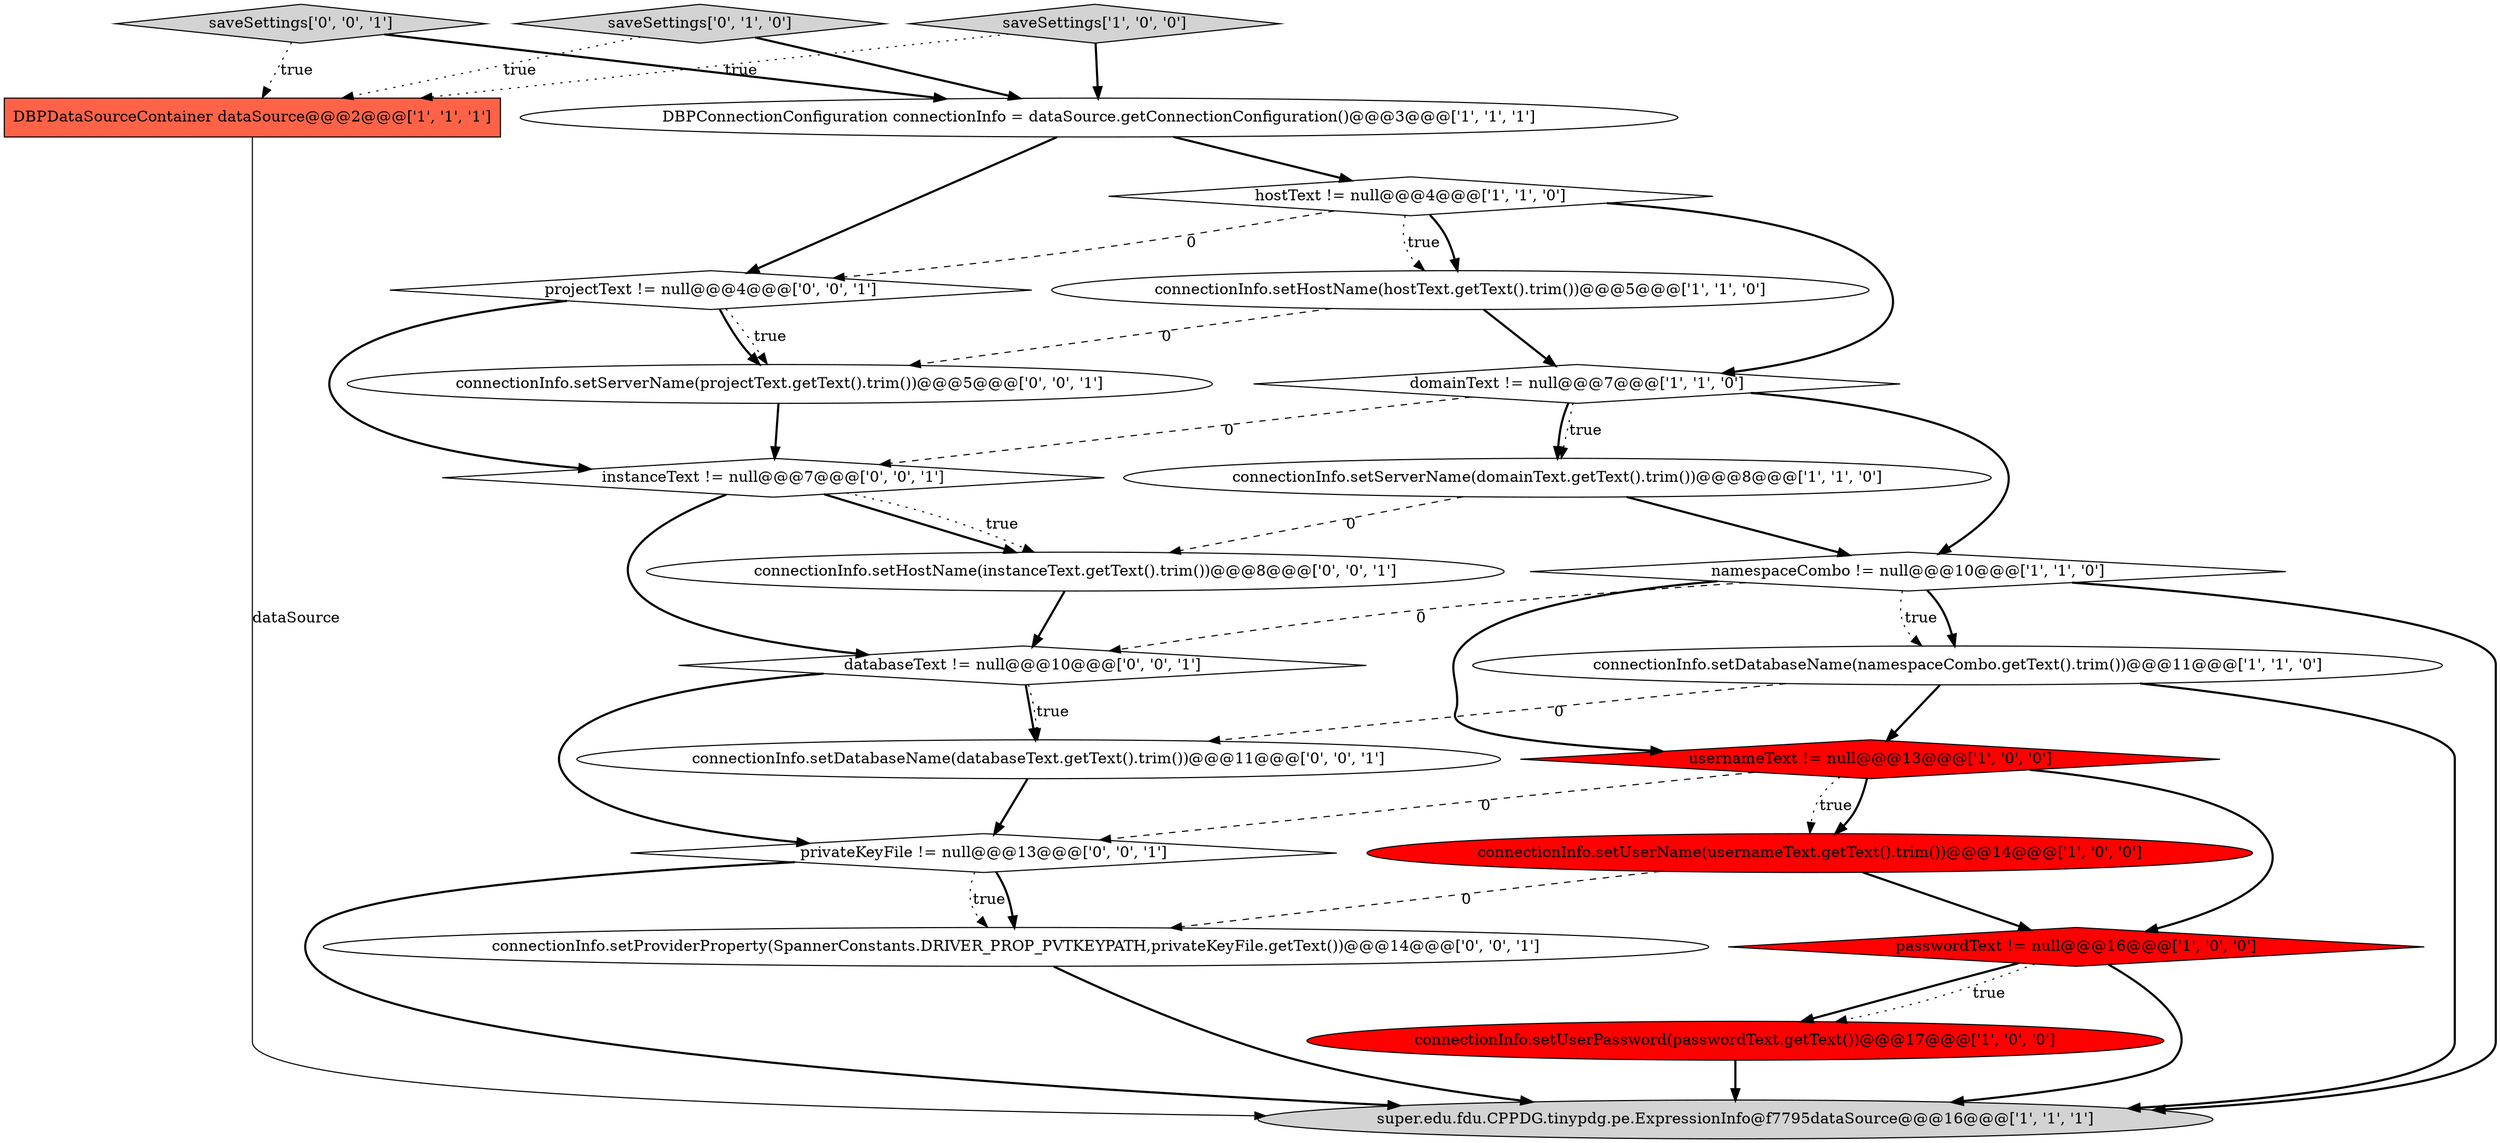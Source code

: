 digraph {
2 [style = filled, label = "passwordText != null@@@16@@@['1', '0', '0']", fillcolor = red, shape = diamond image = "AAA1AAABBB1BBB"];
5 [style = filled, label = "connectionInfo.setServerName(domainText.getText().trim())@@@8@@@['1', '1', '0']", fillcolor = white, shape = ellipse image = "AAA0AAABBB1BBB"];
15 [style = filled, label = "connectionInfo.setHostName(instanceText.getText().trim())@@@8@@@['0', '0', '1']", fillcolor = white, shape = ellipse image = "AAA0AAABBB3BBB"];
8 [style = filled, label = "connectionInfo.setHostName(hostText.getText().trim())@@@5@@@['1', '1', '0']", fillcolor = white, shape = ellipse image = "AAA0AAABBB1BBB"];
19 [style = filled, label = "saveSettings['0', '0', '1']", fillcolor = lightgray, shape = diamond image = "AAA0AAABBB3BBB"];
11 [style = filled, label = "domainText != null@@@7@@@['1', '1', '0']", fillcolor = white, shape = diamond image = "AAA0AAABBB1BBB"];
18 [style = filled, label = "connectionInfo.setDatabaseName(databaseText.getText().trim())@@@11@@@['0', '0', '1']", fillcolor = white, shape = ellipse image = "AAA0AAABBB3BBB"];
9 [style = filled, label = "hostText != null@@@4@@@['1', '1', '0']", fillcolor = white, shape = diamond image = "AAA0AAABBB1BBB"];
0 [style = filled, label = "DBPConnectionConfiguration connectionInfo = dataSource.getConnectionConfiguration()@@@3@@@['1', '1', '1']", fillcolor = white, shape = ellipse image = "AAA0AAABBB1BBB"];
22 [style = filled, label = "projectText != null@@@4@@@['0', '0', '1']", fillcolor = white, shape = diamond image = "AAA0AAABBB3BBB"];
21 [style = filled, label = "privateKeyFile != null@@@13@@@['0', '0', '1']", fillcolor = white, shape = diamond image = "AAA0AAABBB3BBB"];
16 [style = filled, label = "instanceText != null@@@7@@@['0', '0', '1']", fillcolor = white, shape = diamond image = "AAA0AAABBB3BBB"];
13 [style = filled, label = "namespaceCombo != null@@@10@@@['1', '1', '0']", fillcolor = white, shape = diamond image = "AAA0AAABBB1BBB"];
23 [style = filled, label = "connectionInfo.setProviderProperty(SpannerConstants.DRIVER_PROP_PVTKEYPATH,privateKeyFile.getText())@@@14@@@['0', '0', '1']", fillcolor = white, shape = ellipse image = "AAA0AAABBB3BBB"];
10 [style = filled, label = "connectionInfo.setDatabaseName(namespaceCombo.getText().trim())@@@11@@@['1', '1', '0']", fillcolor = white, shape = ellipse image = "AAA0AAABBB1BBB"];
3 [style = filled, label = "super.edu.fdu.CPPDG.tinypdg.pe.ExpressionInfo@f7795dataSource@@@16@@@['1', '1', '1']", fillcolor = lightgray, shape = ellipse image = "AAA0AAABBB1BBB"];
6 [style = filled, label = "DBPDataSourceContainer dataSource@@@2@@@['1', '1', '1']", fillcolor = tomato, shape = box image = "AAA0AAABBB1BBB"];
7 [style = filled, label = "saveSettings['1', '0', '0']", fillcolor = lightgray, shape = diamond image = "AAA0AAABBB1BBB"];
20 [style = filled, label = "connectionInfo.setServerName(projectText.getText().trim())@@@5@@@['0', '0', '1']", fillcolor = white, shape = ellipse image = "AAA0AAABBB3BBB"];
12 [style = filled, label = "connectionInfo.setUserPassword(passwordText.getText())@@@17@@@['1', '0', '0']", fillcolor = red, shape = ellipse image = "AAA1AAABBB1BBB"];
14 [style = filled, label = "saveSettings['0', '1', '0']", fillcolor = lightgray, shape = diamond image = "AAA0AAABBB2BBB"];
1 [style = filled, label = "connectionInfo.setUserName(usernameText.getText().trim())@@@14@@@['1', '0', '0']", fillcolor = red, shape = ellipse image = "AAA1AAABBB1BBB"];
17 [style = filled, label = "databaseText != null@@@10@@@['0', '0', '1']", fillcolor = white, shape = diamond image = "AAA0AAABBB3BBB"];
4 [style = filled, label = "usernameText != null@@@13@@@['1', '0', '0']", fillcolor = red, shape = diamond image = "AAA1AAABBB1BBB"];
13->10 [style = bold, label=""];
16->15 [style = bold, label=""];
7->6 [style = dotted, label="true"];
0->9 [style = bold, label=""];
9->11 [style = bold, label=""];
17->18 [style = dotted, label="true"];
4->1 [style = dotted, label="true"];
22->16 [style = bold, label=""];
11->16 [style = dashed, label="0"];
2->3 [style = bold, label=""];
8->20 [style = dashed, label="0"];
6->3 [style = solid, label="dataSource"];
13->17 [style = dashed, label="0"];
10->3 [style = bold, label=""];
9->22 [style = dashed, label="0"];
7->0 [style = bold, label=""];
23->3 [style = bold, label=""];
11->5 [style = dotted, label="true"];
4->2 [style = bold, label=""];
16->17 [style = bold, label=""];
9->8 [style = bold, label=""];
13->10 [style = dotted, label="true"];
4->21 [style = dashed, label="0"];
2->12 [style = bold, label=""];
19->0 [style = bold, label=""];
10->18 [style = dashed, label="0"];
9->8 [style = dotted, label="true"];
11->5 [style = bold, label=""];
15->17 [style = bold, label=""];
22->20 [style = dotted, label="true"];
20->16 [style = bold, label=""];
13->3 [style = bold, label=""];
14->0 [style = bold, label=""];
22->20 [style = bold, label=""];
21->23 [style = dotted, label="true"];
5->13 [style = bold, label=""];
0->22 [style = bold, label=""];
11->13 [style = bold, label=""];
10->4 [style = bold, label=""];
2->12 [style = dotted, label="true"];
4->1 [style = bold, label=""];
1->2 [style = bold, label=""];
12->3 [style = bold, label=""];
19->6 [style = dotted, label="true"];
18->21 [style = bold, label=""];
5->15 [style = dashed, label="0"];
8->11 [style = bold, label=""];
21->23 [style = bold, label=""];
17->21 [style = bold, label=""];
1->23 [style = dashed, label="0"];
17->18 [style = bold, label=""];
21->3 [style = bold, label=""];
16->15 [style = dotted, label="true"];
13->4 [style = bold, label=""];
14->6 [style = dotted, label="true"];
}
